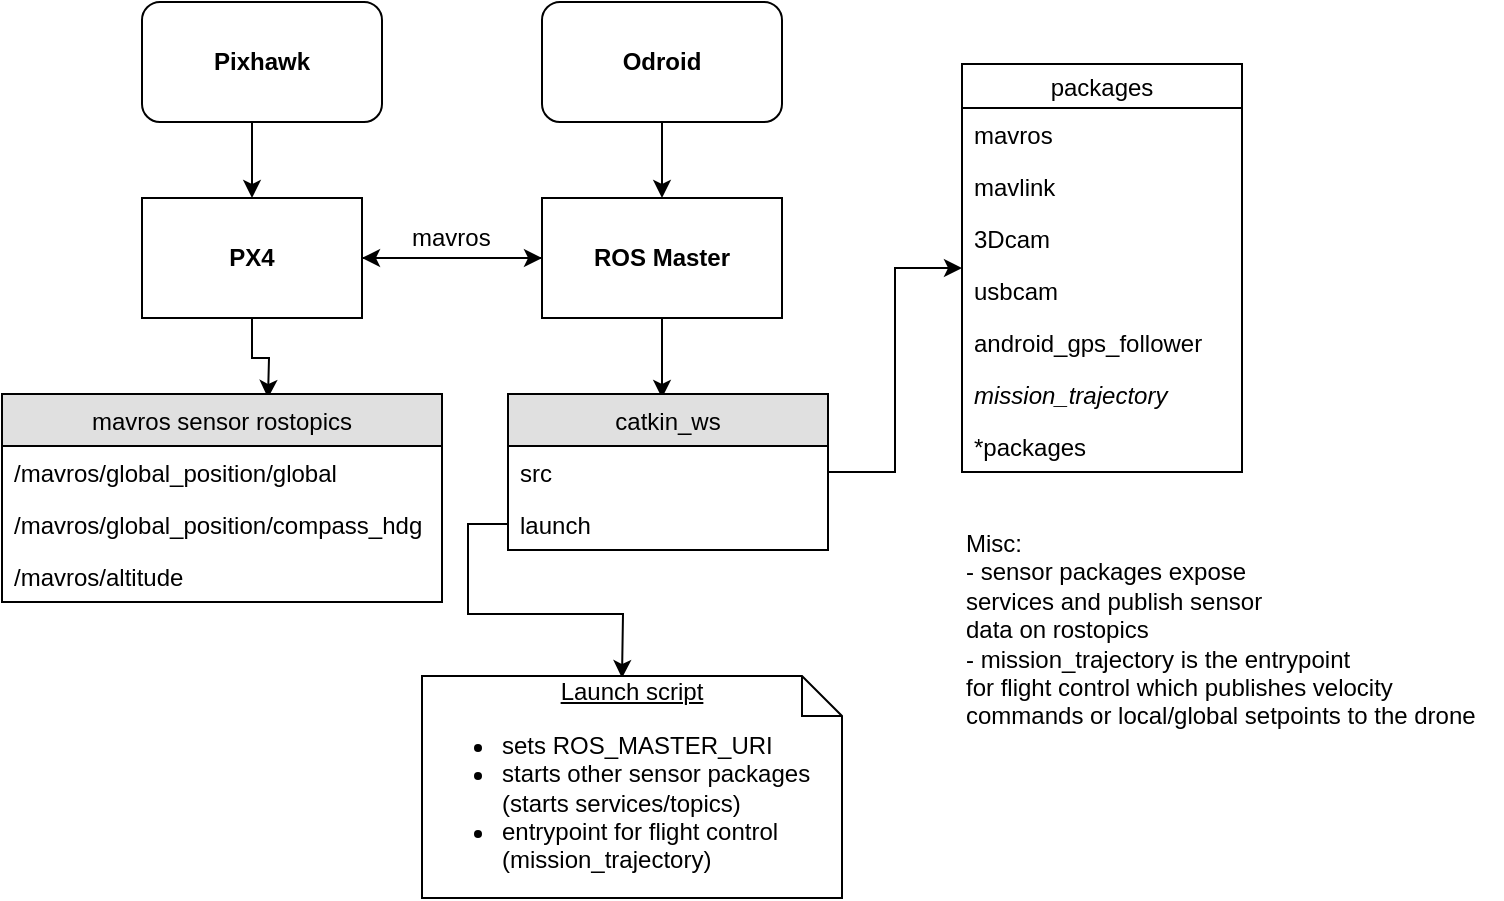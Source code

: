 <mxfile version="10.6.7" type="github"><diagram id="nl4JyspTp1iFP1jykP6N" name="Page-1"><mxGraphModel dx="840" dy="404" grid="1" gridSize="10" guides="1" tooltips="1" connect="1" arrows="1" fold="1" page="1" pageScale="1" pageWidth="827" pageHeight="1169" math="0" shadow="0"><root><mxCell id="0"/><mxCell id="1" parent="0"/><mxCell id="j6_U-_XCmKQf0JF2wbDi-43" style="edgeStyle=orthogonalEdgeStyle;rounded=0;orthogonalLoop=1;jettySize=auto;html=1;exitX=0.5;exitY=1;exitDx=0;exitDy=0;entryX=0.5;entryY=0;entryDx=0;entryDy=0;" parent="1" source="zrJzUWun0oEHjl4LM8T9-1" target="j6_U-_XCmKQf0JF2wbDi-41" edge="1"><mxGeometry relative="1" as="geometry"/></mxCell><mxCell id="zrJzUWun0oEHjl4LM8T9-1" value="&lt;b&gt;Pixhawk&lt;/b&gt;" style="rounded=1;whiteSpace=wrap;html=1;" parent="1" vertex="1"><mxGeometry x="100" y="108" width="120" height="60" as="geometry"/></mxCell><mxCell id="j6_U-_XCmKQf0JF2wbDi-23" style="edgeStyle=orthogonalEdgeStyle;rounded=0;orthogonalLoop=1;jettySize=auto;html=1;" parent="1" source="j6_U-_XCmKQf0JF2wbDi-2" edge="1"><mxGeometry relative="1" as="geometry"><mxPoint x="360" y="206" as="targetPoint"/></mxGeometry></mxCell><mxCell id="j6_U-_XCmKQf0JF2wbDi-2" value="&lt;b&gt;Odroid&lt;/b&gt;" style="rounded=1;whiteSpace=wrap;html=1;" parent="1" vertex="1"><mxGeometry x="300" y="108" width="120" height="60" as="geometry"/></mxCell><mxCell id="j6_U-_XCmKQf0JF2wbDi-45" style="edgeStyle=orthogonalEdgeStyle;rounded=0;orthogonalLoop=1;jettySize=auto;html=1;exitX=0;exitY=0.5;exitDx=0;exitDy=0;entryX=1;entryY=0.5;entryDx=0;entryDy=0;" parent="1" source="j6_U-_XCmKQf0JF2wbDi-24" target="j6_U-_XCmKQf0JF2wbDi-41" edge="1"><mxGeometry relative="1" as="geometry"/></mxCell><mxCell id="j6_U-_XCmKQf0JF2wbDi-47" style="edgeStyle=orthogonalEdgeStyle;rounded=0;orthogonalLoop=1;jettySize=auto;html=1;" parent="1" source="j6_U-_XCmKQf0JF2wbDi-24" edge="1"><mxGeometry relative="1" as="geometry"><mxPoint x="360" y="306" as="targetPoint"/></mxGeometry></mxCell><mxCell id="j6_U-_XCmKQf0JF2wbDi-24" value="&lt;b&gt;ROS Master&lt;/b&gt;" style="rounded=0;whiteSpace=wrap;html=1;" parent="1" vertex="1"><mxGeometry x="300" y="206" width="120" height="60" as="geometry"/></mxCell><mxCell id="j6_U-_XCmKQf0JF2wbDi-44" style="edgeStyle=orthogonalEdgeStyle;rounded=0;orthogonalLoop=1;jettySize=auto;html=1;entryX=0;entryY=0.5;entryDx=0;entryDy=0;" parent="1" source="j6_U-_XCmKQf0JF2wbDi-41" target="j6_U-_XCmKQf0JF2wbDi-24" edge="1"><mxGeometry relative="1" as="geometry"/></mxCell><mxCell id="j6_U-_XCmKQf0JF2wbDi-49" style="edgeStyle=orthogonalEdgeStyle;rounded=0;orthogonalLoop=1;jettySize=auto;html=1;exitX=0.5;exitY=1;exitDx=0;exitDy=0;" parent="1" source="j6_U-_XCmKQf0JF2wbDi-41" edge="1"><mxGeometry relative="1" as="geometry"><mxPoint x="163" y="306" as="targetPoint"/></mxGeometry></mxCell><mxCell id="j6_U-_XCmKQf0JF2wbDi-41" value="&lt;b&gt;PX4&lt;/b&gt;" style="rounded=0;whiteSpace=wrap;html=1;" parent="1" vertex="1"><mxGeometry x="100" y="206" width="110" height="60" as="geometry"/></mxCell><mxCell id="j6_U-_XCmKQf0JF2wbDi-46" value="mavros" style="text;html=1;resizable=0;points=[];autosize=1;align=left;verticalAlign=top;spacingTop=-4;" parent="1" vertex="1"><mxGeometry x="233" y="216" width="50" height="20" as="geometry"/></mxCell><mxCell id="j6_U-_XCmKQf0JF2wbDi-56" value="mavros sensor rostopics" style="swimlane;fontStyle=0;childLayout=stackLayout;horizontal=1;startSize=26;fillColor=#e0e0e0;horizontalStack=0;resizeParent=1;resizeParentMax=0;resizeLast=0;collapsible=1;marginBottom=0;swimlaneFillColor=#ffffff;align=center;fontSize=12;" parent="1" vertex="1"><mxGeometry x="30" y="304" width="220" height="104" as="geometry"/></mxCell><mxCell id="j6_U-_XCmKQf0JF2wbDi-57" value="/mavros/global_position/global" style="text;strokeColor=none;fillColor=none;spacingLeft=4;spacingRight=4;overflow=hidden;rotatable=0;points=[[0,0.5],[1,0.5]];portConstraint=eastwest;fontSize=12;" parent="j6_U-_XCmKQf0JF2wbDi-56" vertex="1"><mxGeometry y="26" width="220" height="26" as="geometry"/></mxCell><mxCell id="j6_U-_XCmKQf0JF2wbDi-58" value="/mavros/global_position/compass_hdg" style="text;strokeColor=none;fillColor=none;spacingLeft=4;spacingRight=4;overflow=hidden;rotatable=0;points=[[0,0.5],[1,0.5]];portConstraint=eastwest;fontSize=12;" parent="j6_U-_XCmKQf0JF2wbDi-56" vertex="1"><mxGeometry y="52" width="220" height="26" as="geometry"/></mxCell><mxCell id="j6_U-_XCmKQf0JF2wbDi-83" value="/mavros/altitude" style="text;strokeColor=none;fillColor=none;spacingLeft=4;spacingRight=4;overflow=hidden;rotatable=0;points=[[0,0.5],[1,0.5]];portConstraint=eastwest;fontSize=12;" parent="j6_U-_XCmKQf0JF2wbDi-56" vertex="1"><mxGeometry y="78" width="220" height="26" as="geometry"/></mxCell><mxCell id="j6_U-_XCmKQf0JF2wbDi-63" value="catkin_ws" style="swimlane;fontStyle=0;childLayout=stackLayout;horizontal=1;startSize=26;fillColor=#e0e0e0;horizontalStack=0;resizeParent=1;resizeParentMax=0;resizeLast=0;collapsible=1;marginBottom=0;swimlaneFillColor=#ffffff;align=center;fontSize=12;" parent="1" vertex="1"><mxGeometry x="283" y="304" width="160" height="78" as="geometry"/></mxCell><mxCell id="j6_U-_XCmKQf0JF2wbDi-64" value="src" style="text;strokeColor=none;fillColor=none;spacingLeft=4;spacingRight=4;overflow=hidden;rotatable=0;points=[[0,0.5],[1,0.5]];portConstraint=eastwest;fontSize=12;" parent="j6_U-_XCmKQf0JF2wbDi-63" vertex="1"><mxGeometry y="26" width="160" height="26" as="geometry"/></mxCell><mxCell id="j6_U-_XCmKQf0JF2wbDi-65" value="launch" style="text;strokeColor=none;fillColor=none;spacingLeft=4;spacingRight=4;overflow=hidden;rotatable=0;points=[[0,0.5],[1,0.5]];portConstraint=eastwest;fontSize=12;" parent="j6_U-_XCmKQf0JF2wbDi-63" vertex="1"><mxGeometry y="52" width="160" height="26" as="geometry"/></mxCell><mxCell id="j6_U-_XCmKQf0JF2wbDi-72" style="edgeStyle=orthogonalEdgeStyle;rounded=0;orthogonalLoop=1;jettySize=auto;html=1;fontSize=12;" parent="1" source="j6_U-_XCmKQf0JF2wbDi-65" edge="1"><mxGeometry relative="1" as="geometry"><mxPoint x="340" y="446" as="targetPoint"/></mxGeometry></mxCell><mxCell id="j6_U-_XCmKQf0JF2wbDi-73" value="packages" style="swimlane;fontStyle=0;childLayout=stackLayout;horizontal=1;startSize=22;fillColor=none;horizontalStack=0;resizeParent=1;resizeParentMax=0;resizeLast=0;collapsible=1;marginBottom=0;swimlaneFillColor=#ffffff;align=center;fontSize=12;" parent="1" vertex="1"><mxGeometry x="510" y="139" width="140" height="204" as="geometry"/></mxCell><mxCell id="j6_U-_XCmKQf0JF2wbDi-74" value="mavros" style="text;strokeColor=none;fillColor=none;spacingLeft=4;spacingRight=4;overflow=hidden;rotatable=0;points=[[0,0.5],[1,0.5]];portConstraint=eastwest;fontSize=12;" parent="j6_U-_XCmKQf0JF2wbDi-73" vertex="1"><mxGeometry y="22" width="140" height="26" as="geometry"/></mxCell><mxCell id="j6_U-_XCmKQf0JF2wbDi-75" value="mavlink" style="text;strokeColor=none;fillColor=none;spacingLeft=4;spacingRight=4;overflow=hidden;rotatable=0;points=[[0,0.5],[1,0.5]];portConstraint=eastwest;fontSize=12;" parent="j6_U-_XCmKQf0JF2wbDi-73" vertex="1"><mxGeometry y="48" width="140" height="26" as="geometry"/></mxCell><mxCell id="j6_U-_XCmKQf0JF2wbDi-76" value="3Dcam" style="text;strokeColor=none;fillColor=none;spacingLeft=4;spacingRight=4;overflow=hidden;rotatable=0;points=[[0,0.5],[1,0.5]];portConstraint=eastwest;fontSize=12;" parent="j6_U-_XCmKQf0JF2wbDi-73" vertex="1"><mxGeometry y="74" width="140" height="26" as="geometry"/></mxCell><mxCell id="j6_U-_XCmKQf0JF2wbDi-78" value="usbcam" style="text;strokeColor=none;fillColor=none;spacingLeft=4;spacingRight=4;overflow=hidden;rotatable=0;points=[[0,0.5],[1,0.5]];portConstraint=eastwest;fontSize=12;" parent="j6_U-_XCmKQf0JF2wbDi-73" vertex="1"><mxGeometry y="100" width="140" height="26" as="geometry"/></mxCell><mxCell id="j6_U-_XCmKQf0JF2wbDi-79" value="android_gps_follower" style="text;strokeColor=none;fillColor=none;spacingLeft=4;spacingRight=4;overflow=hidden;rotatable=0;points=[[0,0.5],[1,0.5]];portConstraint=eastwest;fontSize=12;" parent="j6_U-_XCmKQf0JF2wbDi-73" vertex="1"><mxGeometry y="126" width="140" height="26" as="geometry"/></mxCell><mxCell id="j6_U-_XCmKQf0JF2wbDi-80" value="mission_trajectory" style="text;strokeColor=none;fillColor=none;spacingLeft=4;spacingRight=4;overflow=hidden;rotatable=0;points=[[0,0.5],[1,0.5]];portConstraint=eastwest;fontSize=12;fontStyle=2" parent="j6_U-_XCmKQf0JF2wbDi-73" vertex="1"><mxGeometry y="152" width="140" height="26" as="geometry"/></mxCell><mxCell id="j6_U-_XCmKQf0JF2wbDi-81" value="*packages" style="text;strokeColor=none;fillColor=none;spacingLeft=4;spacingRight=4;overflow=hidden;rotatable=0;points=[[0,0.5],[1,0.5]];portConstraint=eastwest;fontSize=12;" parent="j6_U-_XCmKQf0JF2wbDi-73" vertex="1"><mxGeometry y="178" width="140" height="26" as="geometry"/></mxCell><mxCell id="j6_U-_XCmKQf0JF2wbDi-77" style="edgeStyle=orthogonalEdgeStyle;rounded=0;orthogonalLoop=1;jettySize=auto;html=1;exitX=1;exitY=0.5;exitDx=0;exitDy=0;fontSize=12;" parent="1" source="j6_U-_XCmKQf0JF2wbDi-64" target="j6_U-_XCmKQf0JF2wbDi-73" edge="1"><mxGeometry relative="1" as="geometry"><mxPoint x="490" y="343" as="targetPoint"/><mxPoint x="443" y="343" as="sourcePoint"/></mxGeometry></mxCell><mxCell id="j6_U-_XCmKQf0JF2wbDi-82" value="&lt;div style=&quot;text-align: center ; font-size: 12px&quot;&gt;&lt;u&gt;&lt;font style=&quot;font-size: 12px&quot;&gt;Launch script&lt;/font&gt;&lt;/u&gt;&lt;/div&gt;&lt;div style=&quot;text-align: center ; font-size: 12px&quot;&gt;&lt;ul&gt;&lt;li style=&quot;text-align: left&quot;&gt;&lt;font style=&quot;font-size: 12px&quot;&gt;sets ROS_MASTER_URI&lt;/font&gt;&lt;/li&gt;&lt;li style=&quot;text-align: left&quot;&gt;&lt;font style=&quot;font-size: 12px&quot;&gt;starts other sensor packages (starts services/topics)&lt;/font&gt;&lt;/li&gt;&lt;li style=&quot;text-align: left&quot;&gt;&lt;font style=&quot;font-size: 12px&quot;&gt;entrypoint for flight control (mission_trajectory)&lt;/font&gt;&lt;/li&gt;&lt;/ul&gt;&lt;/div&gt;" style="shape=note;strokeWidth=1;fontSize=14;size=20;whiteSpace=wrap;html=1;spacing=1;" parent="1" vertex="1"><mxGeometry x="240" y="445" width="210" height="111" as="geometry"/></mxCell><mxCell id="rg44FGa1eflVOi7h_UvU-2" value="Misc:&lt;br&gt;- sensor packages expose&amp;nbsp;&lt;br&gt;services and publish sensor&lt;br&gt;data on rostopics&lt;br&gt;- mission_trajectory is the entrypoint&lt;br&gt;for flight control which publishes velocity&lt;br&gt;commands or local/global setpoints to the drone&lt;br&gt;" style="text;html=1;resizable=0;points=[];autosize=1;align=left;verticalAlign=top;spacingTop=-4;" vertex="1" parent="1"><mxGeometry x="510" y="369" width="270" height="100" as="geometry"/></mxCell></root></mxGraphModel></diagram></mxfile>